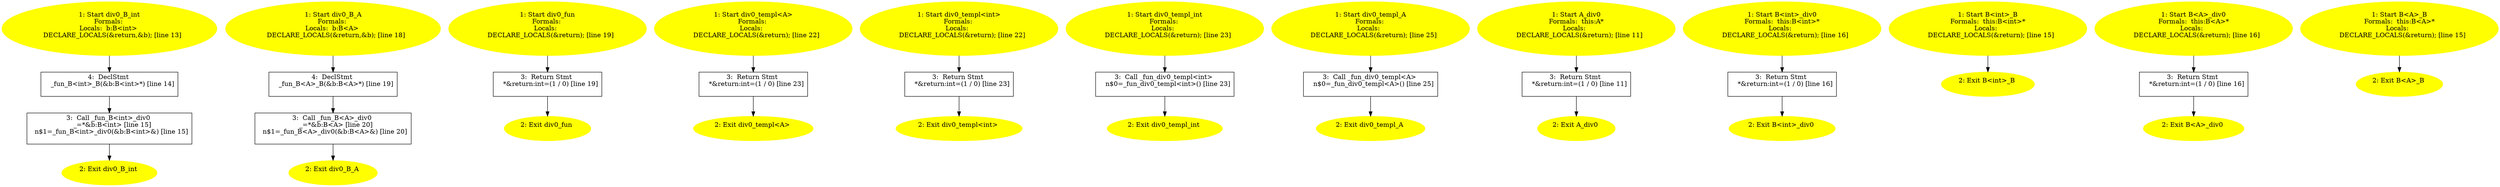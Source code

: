 /* @generated */
digraph iCFG {
"div0_B_int#1022620961131326491.1d61c8d3035b9223f336f2b0e83b1cd8_1" [label="1: Start div0_B_int\nFormals: \nLocals:  b:B<int> \n   DECLARE_LOCALS(&return,&b); [line 13]\n " color=yellow style=filled]
	

	 "div0_B_int#1022620961131326491.1d61c8d3035b9223f336f2b0e83b1cd8_1" -> "div0_B_int#1022620961131326491.1d61c8d3035b9223f336f2b0e83b1cd8_4" ;
"div0_B_int#1022620961131326491.1d61c8d3035b9223f336f2b0e83b1cd8_2" [label="2: Exit div0_B_int \n  " color=yellow style=filled]
	

"div0_B_int#1022620961131326491.1d61c8d3035b9223f336f2b0e83b1cd8_3" [label="3:  Call _fun_B<int>_div0 \n   _=*&b:B<int> [line 15]\n  n$1=_fun_B<int>_div0(&b:B<int>&) [line 15]\n " shape="box"]
	

	 "div0_B_int#1022620961131326491.1d61c8d3035b9223f336f2b0e83b1cd8_3" -> "div0_B_int#1022620961131326491.1d61c8d3035b9223f336f2b0e83b1cd8_2" ;
"div0_B_int#1022620961131326491.1d61c8d3035b9223f336f2b0e83b1cd8_4" [label="4:  DeclStmt \n   _fun_B<int>_B(&b:B<int>*) [line 14]\n " shape="box"]
	

	 "div0_B_int#1022620961131326491.1d61c8d3035b9223f336f2b0e83b1cd8_4" -> "div0_B_int#1022620961131326491.1d61c8d3035b9223f336f2b0e83b1cd8_3" ;
"div0_B_A#16868528730428357658.9b8f4e2ce0bf464a2adbe53fb7a34f64_1" [label="1: Start div0_B_A\nFormals: \nLocals:  b:B<A> \n   DECLARE_LOCALS(&return,&b); [line 18]\n " color=yellow style=filled]
	

	 "div0_B_A#16868528730428357658.9b8f4e2ce0bf464a2adbe53fb7a34f64_1" -> "div0_B_A#16868528730428357658.9b8f4e2ce0bf464a2adbe53fb7a34f64_4" ;
"div0_B_A#16868528730428357658.9b8f4e2ce0bf464a2adbe53fb7a34f64_2" [label="2: Exit div0_B_A \n  " color=yellow style=filled]
	

"div0_B_A#16868528730428357658.9b8f4e2ce0bf464a2adbe53fb7a34f64_3" [label="3:  Call _fun_B<A>_div0 \n   _=*&b:B<A> [line 20]\n  n$1=_fun_B<A>_div0(&b:B<A>&) [line 20]\n " shape="box"]
	

	 "div0_B_A#16868528730428357658.9b8f4e2ce0bf464a2adbe53fb7a34f64_3" -> "div0_B_A#16868528730428357658.9b8f4e2ce0bf464a2adbe53fb7a34f64_2" ;
"div0_B_A#16868528730428357658.9b8f4e2ce0bf464a2adbe53fb7a34f64_4" [label="4:  DeclStmt \n   _fun_B<A>_B(&b:B<A>*) [line 19]\n " shape="box"]
	

	 "div0_B_A#16868528730428357658.9b8f4e2ce0bf464a2adbe53fb7a34f64_4" -> "div0_B_A#16868528730428357658.9b8f4e2ce0bf464a2adbe53fb7a34f64_3" ;
"div0_fun#2527227853465305967.2e5cae3a3cba8aac956bae4ee8f04218_1" [label="1: Start div0_fun\nFormals: \nLocals:  \n   DECLARE_LOCALS(&return); [line 19]\n " color=yellow style=filled]
	

	 "div0_fun#2527227853465305967.2e5cae3a3cba8aac956bae4ee8f04218_1" -> "div0_fun#2527227853465305967.2e5cae3a3cba8aac956bae4ee8f04218_3" ;
"div0_fun#2527227853465305967.2e5cae3a3cba8aac956bae4ee8f04218_2" [label="2: Exit div0_fun \n  " color=yellow style=filled]
	

"div0_fun#2527227853465305967.2e5cae3a3cba8aac956bae4ee8f04218_3" [label="3:  Return Stmt \n   *&return:int=(1 / 0) [line 19]\n " shape="box"]
	

	 "div0_fun#2527227853465305967.2e5cae3a3cba8aac956bae4ee8f04218_3" -> "div0_fun#2527227853465305967.2e5cae3a3cba8aac956bae4ee8f04218_2" ;
"div0_templ<A>#3392200936327226954.953c7991c92a71a697b380b40ee16cec_1" [label="1: Start div0_templ<A>\nFormals: \nLocals:  \n   DECLARE_LOCALS(&return); [line 22]\n " color=yellow style=filled]
	

	 "div0_templ<A>#3392200936327226954.953c7991c92a71a697b380b40ee16cec_1" -> "div0_templ<A>#3392200936327226954.953c7991c92a71a697b380b40ee16cec_3" ;
"div0_templ<A>#3392200936327226954.953c7991c92a71a697b380b40ee16cec_2" [label="2: Exit div0_templ<A> \n  " color=yellow style=filled]
	

"div0_templ<A>#3392200936327226954.953c7991c92a71a697b380b40ee16cec_3" [label="3:  Return Stmt \n   *&return:int=(1 / 0) [line 23]\n " shape="box"]
	

	 "div0_templ<A>#3392200936327226954.953c7991c92a71a697b380b40ee16cec_3" -> "div0_templ<A>#3392200936327226954.953c7991c92a71a697b380b40ee16cec_2" ;
"div0_templ<int>#7407833322787370357.019ce5e1d40ea68361ad0caeb08c53f0_1" [label="1: Start div0_templ<int>\nFormals: \nLocals:  \n   DECLARE_LOCALS(&return); [line 22]\n " color=yellow style=filled]
	

	 "div0_templ<int>#7407833322787370357.019ce5e1d40ea68361ad0caeb08c53f0_1" -> "div0_templ<int>#7407833322787370357.019ce5e1d40ea68361ad0caeb08c53f0_3" ;
"div0_templ<int>#7407833322787370357.019ce5e1d40ea68361ad0caeb08c53f0_2" [label="2: Exit div0_templ<int> \n  " color=yellow style=filled]
	

"div0_templ<int>#7407833322787370357.019ce5e1d40ea68361ad0caeb08c53f0_3" [label="3:  Return Stmt \n   *&return:int=(1 / 0) [line 23]\n " shape="box"]
	

	 "div0_templ<int>#7407833322787370357.019ce5e1d40ea68361ad0caeb08c53f0_3" -> "div0_templ<int>#7407833322787370357.019ce5e1d40ea68361ad0caeb08c53f0_2" ;
"div0_templ_int#6723189882400805523.156da066b41947aa58ec7afb9551dc47_1" [label="1: Start div0_templ_int\nFormals: \nLocals:  \n   DECLARE_LOCALS(&return); [line 23]\n " color=yellow style=filled]
	

	 "div0_templ_int#6723189882400805523.156da066b41947aa58ec7afb9551dc47_1" -> "div0_templ_int#6723189882400805523.156da066b41947aa58ec7afb9551dc47_3" ;
"div0_templ_int#6723189882400805523.156da066b41947aa58ec7afb9551dc47_2" [label="2: Exit div0_templ_int \n  " color=yellow style=filled]
	

"div0_templ_int#6723189882400805523.156da066b41947aa58ec7afb9551dc47_3" [label="3:  Call _fun_div0_templ<int> \n   n$0=_fun_div0_templ<int>() [line 23]\n " shape="box"]
	

	 "div0_templ_int#6723189882400805523.156da066b41947aa58ec7afb9551dc47_3" -> "div0_templ_int#6723189882400805523.156da066b41947aa58ec7afb9551dc47_2" ;
"div0_templ_A#15777392272986999827.c3e6f124c5921f718c539c423038b21a_1" [label="1: Start div0_templ_A\nFormals: \nLocals:  \n   DECLARE_LOCALS(&return); [line 25]\n " color=yellow style=filled]
	

	 "div0_templ_A#15777392272986999827.c3e6f124c5921f718c539c423038b21a_1" -> "div0_templ_A#15777392272986999827.c3e6f124c5921f718c539c423038b21a_3" ;
"div0_templ_A#15777392272986999827.c3e6f124c5921f718c539c423038b21a_2" [label="2: Exit div0_templ_A \n  " color=yellow style=filled]
	

"div0_templ_A#15777392272986999827.c3e6f124c5921f718c539c423038b21a_3" [label="3:  Call _fun_div0_templ<A> \n   n$0=_fun_div0_templ<A>() [line 25]\n " shape="box"]
	

	 "div0_templ_A#15777392272986999827.c3e6f124c5921f718c539c423038b21a_3" -> "div0_templ_A#15777392272986999827.c3e6f124c5921f718c539c423038b21a_2" ;
"div0#A#(13584343834474447238).86039fe8b473c93613d16ba01251732b_1" [label="1: Start A_div0\nFormals:  this:A*\nLocals:  \n   DECLARE_LOCALS(&return); [line 11]\n " color=yellow style=filled]
	

	 "div0#A#(13584343834474447238).86039fe8b473c93613d16ba01251732b_1" -> "div0#A#(13584343834474447238).86039fe8b473c93613d16ba01251732b_3" ;
"div0#A#(13584343834474447238).86039fe8b473c93613d16ba01251732b_2" [label="2: Exit A_div0 \n  " color=yellow style=filled]
	

"div0#A#(13584343834474447238).86039fe8b473c93613d16ba01251732b_3" [label="3:  Return Stmt \n   *&return:int=(1 / 0) [line 11]\n " shape="box"]
	

	 "div0#A#(13584343834474447238).86039fe8b473c93613d16ba01251732b_3" -> "div0#A#(13584343834474447238).86039fe8b473c93613d16ba01251732b_2" ;
"div0#B<int>#(9546261644456360892).132a3992ba75c40ad8966e1504521d7d_1" [label="1: Start B<int>_div0\nFormals:  this:B<int>*\nLocals:  \n   DECLARE_LOCALS(&return); [line 16]\n " color=yellow style=filled]
	

	 "div0#B<int>#(9546261644456360892).132a3992ba75c40ad8966e1504521d7d_1" -> "div0#B<int>#(9546261644456360892).132a3992ba75c40ad8966e1504521d7d_3" ;
"div0#B<int>#(9546261644456360892).132a3992ba75c40ad8966e1504521d7d_2" [label="2: Exit B<int>_div0 \n  " color=yellow style=filled]
	

"div0#B<int>#(9546261644456360892).132a3992ba75c40ad8966e1504521d7d_3" [label="3:  Return Stmt \n   *&return:int=(1 / 0) [line 16]\n " shape="box"]
	

	 "div0#B<int>#(9546261644456360892).132a3992ba75c40ad8966e1504521d7d_3" -> "div0#B<int>#(9546261644456360892).132a3992ba75c40ad8966e1504521d7d_2" ;
"B#B<int>#{17682530858649742785|constexpr}.578f27c1234efbc7eadc69dc4ca9042c_1" [label="1: Start B<int>_B\nFormals:  this:B<int>*\nLocals:  \n   DECLARE_LOCALS(&return); [line 15]\n " color=yellow style=filled]
	

	 "B#B<int>#{17682530858649742785|constexpr}.578f27c1234efbc7eadc69dc4ca9042c_1" -> "B#B<int>#{17682530858649742785|constexpr}.578f27c1234efbc7eadc69dc4ca9042c_2" ;
"B#B<int>#{17682530858649742785|constexpr}.578f27c1234efbc7eadc69dc4ca9042c_2" [label="2: Exit B<int>_B \n  " color=yellow style=filled]
	

"div0#B<A>#(10848361513712066289).6e41f7aae5452f098d414bfe7ad8cf85_1" [label="1: Start B<A>_div0\nFormals:  this:B<A>*\nLocals:  \n   DECLARE_LOCALS(&return); [line 16]\n " color=yellow style=filled]
	

	 "div0#B<A>#(10848361513712066289).6e41f7aae5452f098d414bfe7ad8cf85_1" -> "div0#B<A>#(10848361513712066289).6e41f7aae5452f098d414bfe7ad8cf85_3" ;
"div0#B<A>#(10848361513712066289).6e41f7aae5452f098d414bfe7ad8cf85_2" [label="2: Exit B<A>_div0 \n  " color=yellow style=filled]
	

"div0#B<A>#(10848361513712066289).6e41f7aae5452f098d414bfe7ad8cf85_3" [label="3:  Return Stmt \n   *&return:int=(1 / 0) [line 16]\n " shape="box"]
	

	 "div0#B<A>#(10848361513712066289).6e41f7aae5452f098d414bfe7ad8cf85_3" -> "div0#B<A>#(10848361513712066289).6e41f7aae5452f098d414bfe7ad8cf85_2" ;
"B#B<A>#{9925592449220811998|constexpr}.262c24bdb23f603bce26438cb30cea71_1" [label="1: Start B<A>_B\nFormals:  this:B<A>*\nLocals:  \n   DECLARE_LOCALS(&return); [line 15]\n " color=yellow style=filled]
	

	 "B#B<A>#{9925592449220811998|constexpr}.262c24bdb23f603bce26438cb30cea71_1" -> "B#B<A>#{9925592449220811998|constexpr}.262c24bdb23f603bce26438cb30cea71_2" ;
"B#B<A>#{9925592449220811998|constexpr}.262c24bdb23f603bce26438cb30cea71_2" [label="2: Exit B<A>_B \n  " color=yellow style=filled]
	

}

